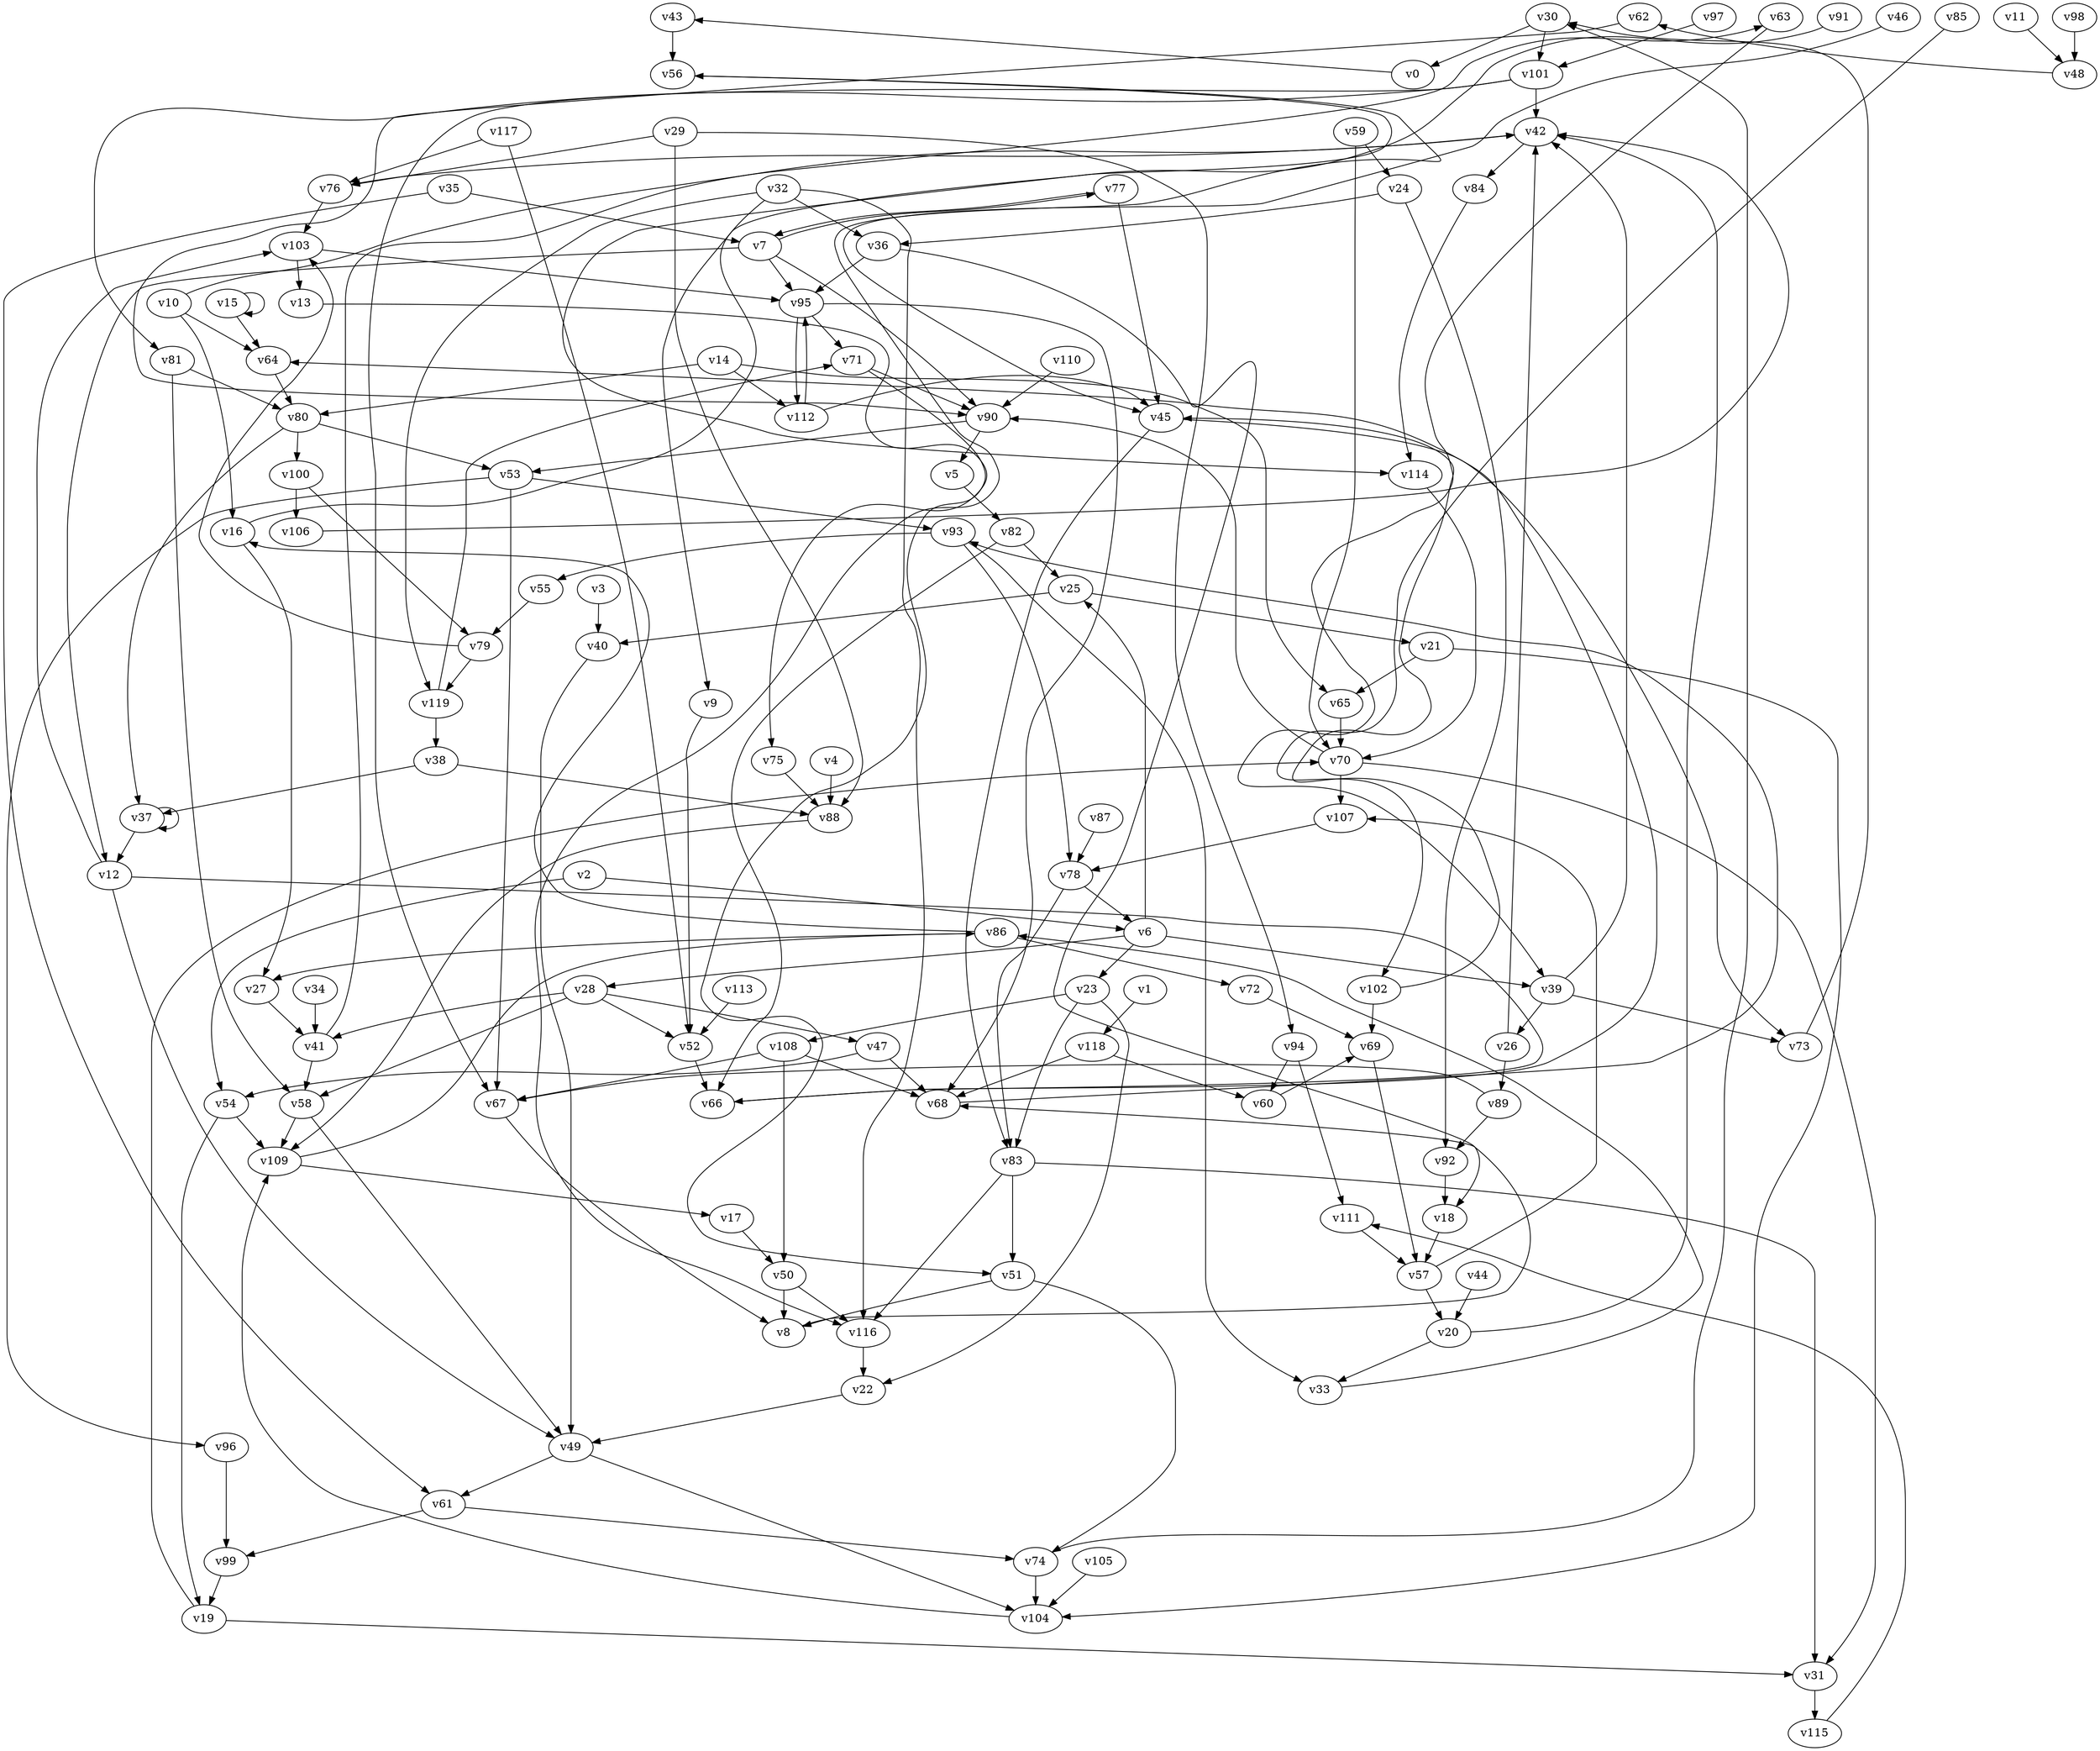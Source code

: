 // Benchmark game 174 - 120 vertices
// time_bound: 14
// targets: v28
digraph G {
    v0 [name="v0", player=0];
    v1 [name="v1", player=0];
    v2 [name="v2", player=0];
    v3 [name="v3", player=0];
    v4 [name="v4", player=1];
    v5 [name="v5", player=1];
    v6 [name="v6", player=1];
    v7 [name="v7", player=0];
    v8 [name="v8", player=0];
    v9 [name="v9", player=1];
    v10 [name="v10", player=1];
    v11 [name="v11", player=1];
    v12 [name="v12", player=1];
    v13 [name="v13", player=1];
    v14 [name="v14", player=1];
    v15 [name="v15", player=1];
    v16 [name="v16", player=1];
    v17 [name="v17", player=1];
    v18 [name="v18", player=0];
    v19 [name="v19", player=0];
    v20 [name="v20", player=0];
    v21 [name="v21", player=1];
    v22 [name="v22", player=0];
    v23 [name="v23", player=0];
    v24 [name="v24", player=0];
    v25 [name="v25", player=0];
    v26 [name="v26", player=0];
    v27 [name="v27", player=0];
    v28 [name="v28", player=1, target=1];
    v29 [name="v29", player=1];
    v30 [name="v30", player=0];
    v31 [name="v31", player=0];
    v32 [name="v32", player=1];
    v33 [name="v33", player=1];
    v34 [name="v34", player=1];
    v35 [name="v35", player=0];
    v36 [name="v36", player=0];
    v37 [name="v37", player=1];
    v38 [name="v38", player=0];
    v39 [name="v39", player=1];
    v40 [name="v40", player=0];
    v41 [name="v41", player=0];
    v42 [name="v42", player=0];
    v43 [name="v43", player=1];
    v44 [name="v44", player=0];
    v45 [name="v45", player=0];
    v46 [name="v46", player=0];
    v47 [name="v47", player=1];
    v48 [name="v48", player=0];
    v49 [name="v49", player=1];
    v50 [name="v50", player=1];
    v51 [name="v51", player=1];
    v52 [name="v52", player=0];
    v53 [name="v53", player=1];
    v54 [name="v54", player=0];
    v55 [name="v55", player=0];
    v56 [name="v56", player=1];
    v57 [name="v57", player=0];
    v58 [name="v58", player=1];
    v59 [name="v59", player=1];
    v60 [name="v60", player=1];
    v61 [name="v61", player=0];
    v62 [name="v62", player=0];
    v63 [name="v63", player=0];
    v64 [name="v64", player=1];
    v65 [name="v65", player=1];
    v66 [name="v66", player=0];
    v67 [name="v67", player=1];
    v68 [name="v68", player=1];
    v69 [name="v69", player=0];
    v70 [name="v70", player=1];
    v71 [name="v71", player=0];
    v72 [name="v72", player=1];
    v73 [name="v73", player=1];
    v74 [name="v74", player=0];
    v75 [name="v75", player=0];
    v76 [name="v76", player=0];
    v77 [name="v77", player=1];
    v78 [name="v78", player=1];
    v79 [name="v79", player=1];
    v80 [name="v80", player=0];
    v81 [name="v81", player=1];
    v82 [name="v82", player=1];
    v83 [name="v83", player=0];
    v84 [name="v84", player=1];
    v85 [name="v85", player=1];
    v86 [name="v86", player=1];
    v87 [name="v87", player=1];
    v88 [name="v88", player=1];
    v89 [name="v89", player=0];
    v90 [name="v90", player=1];
    v91 [name="v91", player=1];
    v92 [name="v92", player=1];
    v93 [name="v93", player=0];
    v94 [name="v94", player=1];
    v95 [name="v95", player=0];
    v96 [name="v96", player=1];
    v97 [name="v97", player=1];
    v98 [name="v98", player=0];
    v99 [name="v99", player=0];
    v100 [name="v100", player=1];
    v101 [name="v101", player=0];
    v102 [name="v102", player=1];
    v103 [name="v103", player=0];
    v104 [name="v104", player=0];
    v105 [name="v105", player=0];
    v106 [name="v106", player=1];
    v107 [name="v107", player=0];
    v108 [name="v108", player=0];
    v109 [name="v109", player=1];
    v110 [name="v110", player=0];
    v111 [name="v111", player=0];
    v112 [name="v112", player=1];
    v113 [name="v113", player=1];
    v114 [name="v114", player=1];
    v115 [name="v115", player=0];
    v116 [name="v116", player=0];
    v117 [name="v117", player=1];
    v118 [name="v118", player=1];
    v119 [name="v119", player=0];

    v0 -> v43 [constraint="t >= 4"];
    v1 -> v118;
    v2 -> v6;
    v3 -> v40;
    v4 -> v88;
    v5 -> v82;
    v6 -> v23 [constraint="t mod 3 == 1"];
    v7 -> v77 [constraint="t < 8"];
    v8 -> v68 [constraint="t < 14"];
    v9 -> v52;
    v10 -> v63 [constraint="t >= 1"];
    v11 -> v48 [constraint="t mod 4 == 1"];
    v12 -> v66 [constraint="t mod 5 == 1"];
    v13 -> v75 [constraint="t mod 3 == 2"];
    v14 -> v65;
    v15 -> v64;
    v16 -> v56 [constraint="t >= 4"];
    v17 -> v50;
    v18 -> v57;
    v19 -> v31;
    v20 -> v33;
    v21 -> v104;
    v22 -> v49;
    v23 -> v108;
    v24 -> v36;
    v25 -> v40;
    v26 -> v42;
    v27 -> v41;
    v28 -> v41;
    v29 -> v76;
    v30 -> v101;
    v31 -> v115;
    v32 -> v119;
    v33 -> v86 [constraint="t mod 5 == 3"];
    v34 -> v41;
    v35 -> v61;
    v36 -> v18 [constraint="t mod 3 == 1"];
    v37 -> v12;
    v38 -> v88;
    v39 -> v26;
    v40 -> v49;
    v41 -> v42;
    v42 -> v84;
    v43 -> v56;
    v44 -> v20;
    v45 -> v73 [constraint="t < 14"];
    v46 -> v45 [constraint="t < 6"];
    v47 -> v54 [constraint="t mod 4 == 2"];
    v48 -> v62 [constraint="t mod 2 == 1"];
    v49 -> v61;
    v50 -> v116;
    v51 -> v74;
    v52 -> v66;
    v53 -> v93;
    v54 -> v19;
    v55 -> v79;
    v56 -> v116 [constraint="t mod 5 == 3"];
    v57 -> v20;
    v58 -> v49 [constraint="t mod 2 == 0"];
    v59 -> v24;
    v60 -> v69 [constraint="t >= 5"];
    v61 -> v99;
    v62 -> v90 [constraint="t < 5"];
    v63 -> v39 [constraint="t mod 4 == 1"];
    v64 -> v80;
    v65 -> v70;
    v66 -> v64 [constraint="t < 6"];
    v67 -> v8;
    v68 -> v93 [constraint="t mod 4 == 1"];
    v69 -> v57;
    v70 -> v90;
    v71 -> v51 [constraint="t mod 4 == 3"];
    v72 -> v69;
    v73 -> v30;
    v74 -> v104;
    v75 -> v88;
    v76 -> v103;
    v77 -> v45;
    v78 -> v83;
    v79 -> v103 [constraint="t >= 4"];
    v80 -> v100;
    v81 -> v58;
    v82 -> v25;
    v83 -> v51;
    v84 -> v114;
    v85 -> v102 [constraint="t >= 3"];
    v86 -> v16 [constraint="t >= 3"];
    v87 -> v78;
    v88 -> v109 [constraint="t mod 5 == 3"];
    v89 -> v67 [constraint="t mod 4 == 0"];
    v90 -> v5;
    v91 -> v114 [constraint="t mod 2 == 0"];
    v92 -> v18;
    v93 -> v78;
    v94 -> v111;
    v95 -> v71;
    v96 -> v99;
    v97 -> v101 [constraint="t mod 4 == 2"];
    v98 -> v48;
    v99 -> v19;
    v100 -> v106;
    v101 -> v81;
    v102 -> v45 [constraint="t < 9"];
    v103 -> v95;
    v104 -> v109;
    v105 -> v104;
    v106 -> v42 [constraint="t >= 1"];
    v107 -> v78;
    v108 -> v68;
    v109 -> v86 [constraint="t < 12"];
    v110 -> v90;
    v111 -> v57;
    v112 -> v45 [constraint="t >= 3"];
    v113 -> v52;
    v114 -> v70;
    v115 -> v111 [constraint="t >= 1"];
    v116 -> v22;
    v117 -> v52;
    v118 -> v68;
    v119 -> v38;
    v57 -> v107;
    v94 -> v60;
    v102 -> v69;
    v83 -> v31;
    v77 -> v7;
    v10 -> v64;
    v26 -> v89;
    v101 -> v67;
    v36 -> v95;
    v35 -> v7;
    v29 -> v88;
    v100 -> v79;
    v7 -> v12;
    v6 -> v25;
    v80 -> v37;
    v78 -> v6;
    v23 -> v22;
    v101 -> v42;
    v42 -> v76;
    v7 -> v95;
    v51 -> v8;
    v108 -> v67;
    v71 -> v90;
    v118 -> v60;
    v109 -> v17;
    v16 -> v27;
    v81 -> v80;
    v45 -> v83;
    v29 -> v94;
    v6 -> v28;
    v28 -> v52;
    v61 -> v74;
    v70 -> v31;
    v21 -> v65;
    v86 -> v72;
    v12 -> v49;
    v53 -> v96;
    v10 -> v16;
    v49 -> v104;
    v82 -> v66;
    v103 -> v13;
    v14 -> v80;
    v95 -> v68;
    v23 -> v83;
    v39 -> v73;
    v89 -> v92;
    v24 -> v92;
    v19 -> v70;
    v95 -> v112;
    v86 -> v27;
    v20 -> v42;
    v41 -> v58;
    v83 -> v116;
    v37 -> v37;
    v39 -> v42;
    v80 -> v53;
    v74 -> v30;
    v47 -> v68;
    v28 -> v47;
    v32 -> v9;
    v7 -> v90;
    v25 -> v21;
    v93 -> v55;
    v59 -> v70;
    v70 -> v107;
    v58 -> v109;
    v117 -> v76;
    v54 -> v109;
    v90 -> v53;
    v15 -> v15;
    v30 -> v0;
    v12 -> v103;
    v32 -> v36;
    v38 -> v37;
    v14 -> v112;
    v6 -> v39;
    v119 -> v71;
    v112 -> v95;
    v53 -> v67;
    v79 -> v119;
    v2 -> v54;
    v28 -> v58;
    v108 -> v50;
    v50 -> v8;
    v93 -> v33;
    v32 -> v116;
}
